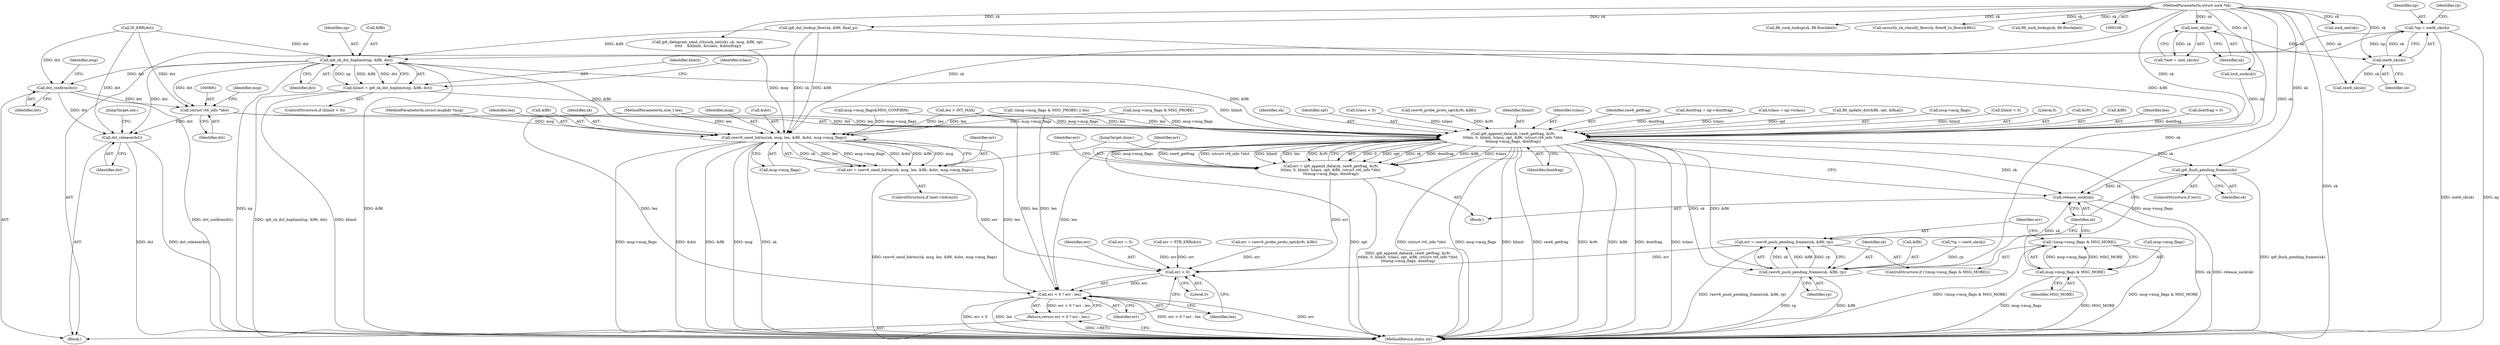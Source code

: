 digraph "0_linux_45f6fad84cc305103b28d73482b344d7f5b76f39_13@pointer" {
"1000121" [label="(Call,*np = inet6_sk(sk))"];
"1000123" [label="(Call,inet6_sk(sk))"];
"1000118" [label="(Call,inet_sk(sk))"];
"1000107" [label="(MethodParameterIn,struct sock *sk)"];
"1000614" [label="(Call,ip6_sk_dst_hoplimit(np, &fl6, dst))"];
"1000612" [label="(Call,hlimit = ip6_sk_dst_hoplimit(np, &fl6, dst))"];
"1000668" [label="(Call,ip6_append_data(sk, raw6_getfrag, &rfv,\n\t\t\tlen, 0, hlimit, tclass, opt, &fl6, (struct rt6_info *)dst,\n\t\t\tmsg->msg_flags, dontfrag))"];
"1000666" [label="(Call,err = ip6_append_data(sk, raw6_getfrag, &rfv,\n\t\t\tlen, 0, hlimit, tclass, opt, &fl6, (struct rt6_info *)dst,\n\t\t\tmsg->msg_flags, dontfrag))"];
"1000716" [label="(Call,err < 0)"];
"1000715" [label="(Call,err < 0 ? err : len)"];
"1000714" [label="(Return,return err < 0 ? err : len;)"];
"1000689" [label="(Call,ip6_flush_pending_frames(sk))"];
"1000706" [label="(Call,release_sock(sk))"];
"1000694" [label="(Call,msg->msg_flags & MSG_MORE)"];
"1000693" [label="(Call,!(msg->msg_flags & MSG_MORE))"];
"1000701" [label="(Call,rawv6_push_pending_frames(sk, &fl6, rp))"];
"1000699" [label="(Call,err = rawv6_push_pending_frames(sk, &fl6, rp))"];
"1000651" [label="(Call,rawv6_send_hdrinc(sk, msg, len, &fl6, &dst, msg->msg_flags))"];
"1000649" [label="(Call,err = rawv6_send_hdrinc(sk, msg, len, &fl6, &dst, msg->msg_flags))"];
"1000680" [label="(Call,(struct rt6_info *)dst)"];
"1000709" [label="(Call,dst_release(dst))"];
"1000722" [label="(Call,dst_confirm(dst))"];
"1000123" [label="(Call,inet6_sk(sk))"];
"1000615" [label="(Identifier,np)"];
"1000694" [label="(Call,msg->msg_flags & MSG_MORE)"];
"1000168" [label="(Call,len > INT_MAX)"];
"1000689" [label="(Call,ip6_flush_pending_frames(sk))"];
"1000692" [label="(ControlStructure,if (!(msg->msg_flags & MSG_MORE)))"];
"1000717" [label="(Identifier,err)"];
"1000653" [label="(Identifier,msg)"];
"1000716" [label="(Call,err < 0)"];
"1000669" [label="(Identifier,sk)"];
"1000667" [label="(Identifier,err)"];
"1000682" [label="(Identifier,dst)"];
"1000677" [label="(Identifier,opt)"];
"1000594" [label="(Call,ip6_dst_lookup_flow(sk, &fl6, final_p))"];
"1000110" [label="(Block,)"];
"1000666" [label="(Call,err = ip6_append_data(sk, raw6_getfrag, &rfv,\n\t\t\tlen, 0, hlimit, tclass, opt, &fl6, (struct rt6_info *)dst,\n\t\t\tmsg->msg_flags, dontfrag))"];
"1000620" [label="(Call,tclass < 0)"];
"1000668" [label="(Call,ip6_append_data(sk, raw6_getfrag, &rfv,\n\t\t\tlen, 0, hlimit, tclass, opt, &fl6, (struct rt6_info *)dst,\n\t\t\tmsg->msg_flags, dontfrag))"];
"1000703" [label="(Call,&fl6)"];
"1000491" [label="(Call,rawv6_probe_proto_opt(&rfv, &fl6))"];
"1000657" [label="(Call,&dst)"];
"1000675" [label="(Identifier,hlimit)"];
"1000710" [label="(Identifier,dst)"];
"1000621" [label="(Identifier,tclass)"];
"1000725" [label="(Call,!(msg->msg_flags & MSG_PROBE) || len)"];
"1000676" [label="(Identifier,tclass)"];
"1000393" [label="(Call,ip6_datagram_send_ctl(sock_net(sk), sk, msg, &fl6, opt,\n\t\t\t\t\t    &hlimit, &tclass, &dontfrag))"];
"1000670" [label="(Identifier,raw6_getfrag)"];
"1000711" [label="(JumpTarget,out:)"];
"1000686" [label="(Identifier,dontfrag)"];
"1000651" [label="(Call,rawv6_send_hdrinc(sk, msg, len, &fl6, &dst, msg->msg_flags))"];
"1000649" [label="(Call,err = rawv6_send_hdrinc(sk, msg, len, &fl6, &dst, msg->msg_flags))"];
"1000706" [label="(Call,release_sock(sk))"];
"1000632" [label="(Call,dontfrag = np->dontfrag)"];
"1000128" [label="(Call,raw6_sk(sk))"];
"1000126" [label="(Call,*rp = raw6_sk(sk))"];
"1000708" [label="(JumpTarget,done:)"];
"1000714" [label="(Return,return err < 0 ? err : len;)"];
"1000645" [label="(ControlStructure,if (inet->hdrincl))"];
"1000394" [label="(Call,sock_net(sk))"];
"1000623" [label="(Call,tclass = np->tclass)"];
"1000613" [label="(Identifier,hlimit)"];
"1000119" [label="(Identifier,sk)"];
"1000107" [label="(MethodParameterIn,struct sock *sk)"];
"1000108" [label="(MethodParameterIn,struct msghdr *msg)"];
"1000541" [label="(Call,fl6_update_dst(&fl6, opt, &final))"];
"1000664" [label="(Call,lock_sock(sk))"];
"1000612" [label="(Call,hlimit = ip6_sk_dst_hoplimit(np, &fl6, dst))"];
"1000600" [label="(Call,IS_ERR(dst))"];
"1000723" [label="(Identifier,dst)"];
"1000707" [label="(Identifier,sk)"];
"1000652" [label="(Identifier,sk)"];
"1000720" [label="(Identifier,len)"];
"1000118" [label="(Call,inet_sk(sk))"];
"1000722" [label="(Call,dst_confirm(dst))"];
"1000700" [label="(Identifier,err)"];
"1000702" [label="(Identifier,sk)"];
"1000614" [label="(Call,ip6_sk_dst_hoplimit(np, &fl6, dst))"];
"1000680" [label="(Call,(struct rt6_info *)dst)"];
"1000683" [label="(Call,msg->msg_flags)"];
"1000698" [label="(Identifier,MSG_MORE)"];
"1000609" [label="(Call,hlimit < 0)"];
"1000659" [label="(Call,msg->msg_flags)"];
"1000618" [label="(Identifier,dst)"];
"1000674" [label="(Literal,0)"];
"1000719" [label="(Identifier,err)"];
"1000734" [label="(Call,err = 0)"];
"1000109" [label="(MethodParameterIn,size_t len)"];
"1000727" [label="(Call,msg->msg_flags & MSG_PROBE)"];
"1000122" [label="(Identifier,np)"];
"1000654" [label="(Identifier,len)"];
"1000671" [label="(Call,&rfv)"];
"1000705" [label="(Identifier,rp)"];
"1000738" [label="(MethodReturn,static int)"];
"1000650" [label="(Identifier,err)"];
"1000603" [label="(Call,err = PTR_ERR(dst))"];
"1000695" [label="(Call,msg->msg_flags)"];
"1000688" [label="(Identifier,err)"];
"1000655" [label="(Call,&fl6)"];
"1000116" [label="(Call,*inet = inet_sk(sk))"];
"1000663" [label="(Block,)"];
"1000684" [label="(Identifier,msg)"];
"1000690" [label="(Identifier,sk)"];
"1000718" [label="(Literal,0)"];
"1000678" [label="(Call,&fl6)"];
"1000673" [label="(Identifier,len)"];
"1000608" [label="(ControlStructure,if (hlimit < 0))"];
"1000715" [label="(Call,err < 0 ? err : len)"];
"1000638" [label="(Call,msg->msg_flags&MSG_CONFIRM)"];
"1000121" [label="(Call,*np = inet6_sk(sk))"];
"1000127" [label="(Identifier,rp)"];
"1000279" [label="(Call,fl6_sock_lookup(sk, fl6.flowlabel))"];
"1000616" [label="(Call,&fl6)"];
"1000578" [label="(Call,security_sk_classify_flow(sk, flowi6_to_flowi(&fl6)))"];
"1000729" [label="(Identifier,msg)"];
"1000701" [label="(Call,rawv6_push_pending_frames(sk, &fl6, rp))"];
"1000428" [label="(Call,fl6_sock_lookup(sk, fl6.flowlabel))"];
"1000709" [label="(Call,dst_release(dst))"];
"1000687" [label="(ControlStructure,if (err))"];
"1000693" [label="(Call,!(msg->msg_flags & MSG_MORE))"];
"1000699" [label="(Call,err = rawv6_push_pending_frames(sk, &fl6, rp))"];
"1000489" [label="(Call,err = rawv6_probe_proto_opt(&rfv, &fl6))"];
"1000629" [label="(Call,dontfrag < 0)"];
"1000124" [label="(Identifier,sk)"];
"1000121" -> "1000110"  [label="AST: "];
"1000121" -> "1000123"  [label="CFG: "];
"1000122" -> "1000121"  [label="AST: "];
"1000123" -> "1000121"  [label="AST: "];
"1000127" -> "1000121"  [label="CFG: "];
"1000121" -> "1000738"  [label="DDG: inet6_sk(sk)"];
"1000121" -> "1000738"  [label="DDG: np"];
"1000123" -> "1000121"  [label="DDG: sk"];
"1000121" -> "1000614"  [label="DDG: np"];
"1000123" -> "1000124"  [label="CFG: "];
"1000124" -> "1000123"  [label="AST: "];
"1000118" -> "1000123"  [label="DDG: sk"];
"1000107" -> "1000123"  [label="DDG: sk"];
"1000123" -> "1000128"  [label="DDG: sk"];
"1000118" -> "1000116"  [label="AST: "];
"1000118" -> "1000119"  [label="CFG: "];
"1000119" -> "1000118"  [label="AST: "];
"1000116" -> "1000118"  [label="CFG: "];
"1000118" -> "1000116"  [label="DDG: sk"];
"1000107" -> "1000118"  [label="DDG: sk"];
"1000107" -> "1000106"  [label="AST: "];
"1000107" -> "1000738"  [label="DDG: sk"];
"1000107" -> "1000128"  [label="DDG: sk"];
"1000107" -> "1000279"  [label="DDG: sk"];
"1000107" -> "1000394"  [label="DDG: sk"];
"1000107" -> "1000393"  [label="DDG: sk"];
"1000107" -> "1000428"  [label="DDG: sk"];
"1000107" -> "1000578"  [label="DDG: sk"];
"1000107" -> "1000594"  [label="DDG: sk"];
"1000107" -> "1000651"  [label="DDG: sk"];
"1000107" -> "1000664"  [label="DDG: sk"];
"1000107" -> "1000668"  [label="DDG: sk"];
"1000107" -> "1000689"  [label="DDG: sk"];
"1000107" -> "1000701"  [label="DDG: sk"];
"1000107" -> "1000706"  [label="DDG: sk"];
"1000614" -> "1000612"  [label="AST: "];
"1000614" -> "1000618"  [label="CFG: "];
"1000615" -> "1000614"  [label="AST: "];
"1000616" -> "1000614"  [label="AST: "];
"1000618" -> "1000614"  [label="AST: "];
"1000612" -> "1000614"  [label="CFG: "];
"1000614" -> "1000738"  [label="DDG: &fl6"];
"1000614" -> "1000738"  [label="DDG: np"];
"1000614" -> "1000612"  [label="DDG: np"];
"1000614" -> "1000612"  [label="DDG: &fl6"];
"1000614" -> "1000612"  [label="DDG: dst"];
"1000594" -> "1000614"  [label="DDG: &fl6"];
"1000600" -> "1000614"  [label="DDG: dst"];
"1000614" -> "1000651"  [label="DDG: &fl6"];
"1000614" -> "1000668"  [label="DDG: &fl6"];
"1000614" -> "1000680"  [label="DDG: dst"];
"1000614" -> "1000709"  [label="DDG: dst"];
"1000614" -> "1000722"  [label="DDG: dst"];
"1000612" -> "1000608"  [label="AST: "];
"1000613" -> "1000612"  [label="AST: "];
"1000621" -> "1000612"  [label="CFG: "];
"1000612" -> "1000738"  [label="DDG: ip6_sk_dst_hoplimit(np, &fl6, dst)"];
"1000612" -> "1000738"  [label="DDG: hlimit"];
"1000612" -> "1000668"  [label="DDG: hlimit"];
"1000668" -> "1000666"  [label="AST: "];
"1000668" -> "1000686"  [label="CFG: "];
"1000669" -> "1000668"  [label="AST: "];
"1000670" -> "1000668"  [label="AST: "];
"1000671" -> "1000668"  [label="AST: "];
"1000673" -> "1000668"  [label="AST: "];
"1000674" -> "1000668"  [label="AST: "];
"1000675" -> "1000668"  [label="AST: "];
"1000676" -> "1000668"  [label="AST: "];
"1000677" -> "1000668"  [label="AST: "];
"1000678" -> "1000668"  [label="AST: "];
"1000680" -> "1000668"  [label="AST: "];
"1000683" -> "1000668"  [label="AST: "];
"1000686" -> "1000668"  [label="AST: "];
"1000666" -> "1000668"  [label="CFG: "];
"1000668" -> "1000738"  [label="DDG: &fl6"];
"1000668" -> "1000738"  [label="DDG: tclass"];
"1000668" -> "1000738"  [label="DDG: opt"];
"1000668" -> "1000738"  [label="DDG: (struct rt6_info *)dst"];
"1000668" -> "1000738"  [label="DDG: msg->msg_flags"];
"1000668" -> "1000738"  [label="DDG: hlimit"];
"1000668" -> "1000738"  [label="DDG: raw6_getfrag"];
"1000668" -> "1000738"  [label="DDG: &rfv"];
"1000668" -> "1000738"  [label="DDG: dontfrag"];
"1000668" -> "1000666"  [label="DDG: 0"];
"1000668" -> "1000666"  [label="DDG: opt"];
"1000668" -> "1000666"  [label="DDG: sk"];
"1000668" -> "1000666"  [label="DDG: dontfrag"];
"1000668" -> "1000666"  [label="DDG: &fl6"];
"1000668" -> "1000666"  [label="DDG: tclass"];
"1000668" -> "1000666"  [label="DDG: msg->msg_flags"];
"1000668" -> "1000666"  [label="DDG: raw6_getfrag"];
"1000668" -> "1000666"  [label="DDG: (struct rt6_info *)dst"];
"1000668" -> "1000666"  [label="DDG: hlimit"];
"1000668" -> "1000666"  [label="DDG: len"];
"1000668" -> "1000666"  [label="DDG: &rfv"];
"1000664" -> "1000668"  [label="DDG: sk"];
"1000491" -> "1000668"  [label="DDG: &rfv"];
"1000168" -> "1000668"  [label="DDG: len"];
"1000725" -> "1000668"  [label="DDG: len"];
"1000109" -> "1000668"  [label="DDG: len"];
"1000609" -> "1000668"  [label="DDG: hlimit"];
"1000620" -> "1000668"  [label="DDG: tclass"];
"1000623" -> "1000668"  [label="DDG: tclass"];
"1000541" -> "1000668"  [label="DDG: opt"];
"1000594" -> "1000668"  [label="DDG: &fl6"];
"1000680" -> "1000668"  [label="DDG: dst"];
"1000638" -> "1000668"  [label="DDG: msg->msg_flags"];
"1000727" -> "1000668"  [label="DDG: msg->msg_flags"];
"1000629" -> "1000668"  [label="DDG: dontfrag"];
"1000632" -> "1000668"  [label="DDG: dontfrag"];
"1000668" -> "1000689"  [label="DDG: sk"];
"1000668" -> "1000694"  [label="DDG: msg->msg_flags"];
"1000668" -> "1000701"  [label="DDG: sk"];
"1000668" -> "1000701"  [label="DDG: &fl6"];
"1000668" -> "1000706"  [label="DDG: sk"];
"1000668" -> "1000715"  [label="DDG: len"];
"1000666" -> "1000663"  [label="AST: "];
"1000667" -> "1000666"  [label="AST: "];
"1000688" -> "1000666"  [label="CFG: "];
"1000666" -> "1000738"  [label="DDG: ip6_append_data(sk, raw6_getfrag, &rfv,\n\t\t\tlen, 0, hlimit, tclass, opt, &fl6, (struct rt6_info *)dst,\n\t\t\tmsg->msg_flags, dontfrag)"];
"1000666" -> "1000716"  [label="DDG: err"];
"1000716" -> "1000715"  [label="AST: "];
"1000716" -> "1000718"  [label="CFG: "];
"1000717" -> "1000716"  [label="AST: "];
"1000718" -> "1000716"  [label="AST: "];
"1000719" -> "1000716"  [label="CFG: "];
"1000720" -> "1000716"  [label="CFG: "];
"1000716" -> "1000715"  [label="DDG: err"];
"1000734" -> "1000716"  [label="DDG: err"];
"1000603" -> "1000716"  [label="DDG: err"];
"1000489" -> "1000716"  [label="DDG: err"];
"1000699" -> "1000716"  [label="DDG: err"];
"1000649" -> "1000716"  [label="DDG: err"];
"1000715" -> "1000714"  [label="AST: "];
"1000715" -> "1000719"  [label="CFG: "];
"1000715" -> "1000720"  [label="CFG: "];
"1000719" -> "1000715"  [label="AST: "];
"1000720" -> "1000715"  [label="AST: "];
"1000714" -> "1000715"  [label="CFG: "];
"1000715" -> "1000738"  [label="DDG: err < 0"];
"1000715" -> "1000738"  [label="DDG: err < 0 ? err : len"];
"1000715" -> "1000738"  [label="DDG: len"];
"1000715" -> "1000738"  [label="DDG: err"];
"1000715" -> "1000714"  [label="DDG: err < 0 ? err : len"];
"1000168" -> "1000715"  [label="DDG: len"];
"1000651" -> "1000715"  [label="DDG: len"];
"1000725" -> "1000715"  [label="DDG: len"];
"1000109" -> "1000715"  [label="DDG: len"];
"1000714" -> "1000110"  [label="AST: "];
"1000738" -> "1000714"  [label="CFG: "];
"1000714" -> "1000738"  [label="DDG: <RET>"];
"1000689" -> "1000687"  [label="AST: "];
"1000689" -> "1000690"  [label="CFG: "];
"1000690" -> "1000689"  [label="AST: "];
"1000707" -> "1000689"  [label="CFG: "];
"1000689" -> "1000738"  [label="DDG: ip6_flush_pending_frames(sk)"];
"1000689" -> "1000706"  [label="DDG: sk"];
"1000706" -> "1000663"  [label="AST: "];
"1000706" -> "1000707"  [label="CFG: "];
"1000707" -> "1000706"  [label="AST: "];
"1000708" -> "1000706"  [label="CFG: "];
"1000706" -> "1000738"  [label="DDG: release_sock(sk)"];
"1000706" -> "1000738"  [label="DDG: sk"];
"1000701" -> "1000706"  [label="DDG: sk"];
"1000694" -> "1000693"  [label="AST: "];
"1000694" -> "1000698"  [label="CFG: "];
"1000695" -> "1000694"  [label="AST: "];
"1000698" -> "1000694"  [label="AST: "];
"1000693" -> "1000694"  [label="CFG: "];
"1000694" -> "1000738"  [label="DDG: msg->msg_flags"];
"1000694" -> "1000738"  [label="DDG: MSG_MORE"];
"1000694" -> "1000693"  [label="DDG: msg->msg_flags"];
"1000694" -> "1000693"  [label="DDG: MSG_MORE"];
"1000693" -> "1000692"  [label="AST: "];
"1000700" -> "1000693"  [label="CFG: "];
"1000707" -> "1000693"  [label="CFG: "];
"1000693" -> "1000738"  [label="DDG: !(msg->msg_flags & MSG_MORE)"];
"1000693" -> "1000738"  [label="DDG: msg->msg_flags & MSG_MORE"];
"1000701" -> "1000699"  [label="AST: "];
"1000701" -> "1000705"  [label="CFG: "];
"1000702" -> "1000701"  [label="AST: "];
"1000703" -> "1000701"  [label="AST: "];
"1000705" -> "1000701"  [label="AST: "];
"1000699" -> "1000701"  [label="CFG: "];
"1000701" -> "1000738"  [label="DDG: rp"];
"1000701" -> "1000738"  [label="DDG: &fl6"];
"1000701" -> "1000699"  [label="DDG: sk"];
"1000701" -> "1000699"  [label="DDG: &fl6"];
"1000701" -> "1000699"  [label="DDG: rp"];
"1000126" -> "1000701"  [label="DDG: rp"];
"1000699" -> "1000692"  [label="AST: "];
"1000700" -> "1000699"  [label="AST: "];
"1000707" -> "1000699"  [label="CFG: "];
"1000699" -> "1000738"  [label="DDG: rawv6_push_pending_frames(sk, &fl6, rp)"];
"1000651" -> "1000649"  [label="AST: "];
"1000651" -> "1000659"  [label="CFG: "];
"1000652" -> "1000651"  [label="AST: "];
"1000653" -> "1000651"  [label="AST: "];
"1000654" -> "1000651"  [label="AST: "];
"1000655" -> "1000651"  [label="AST: "];
"1000657" -> "1000651"  [label="AST: "];
"1000659" -> "1000651"  [label="AST: "];
"1000649" -> "1000651"  [label="CFG: "];
"1000651" -> "1000738"  [label="DDG: &fl6"];
"1000651" -> "1000738"  [label="DDG: sk"];
"1000651" -> "1000738"  [label="DDG: msg"];
"1000651" -> "1000738"  [label="DDG: msg->msg_flags"];
"1000651" -> "1000738"  [label="DDG: &dst"];
"1000651" -> "1000649"  [label="DDG: sk"];
"1000651" -> "1000649"  [label="DDG: len"];
"1000651" -> "1000649"  [label="DDG: msg->msg_flags"];
"1000651" -> "1000649"  [label="DDG: &dst"];
"1000651" -> "1000649"  [label="DDG: &fl6"];
"1000651" -> "1000649"  [label="DDG: msg"];
"1000594" -> "1000651"  [label="DDG: sk"];
"1000594" -> "1000651"  [label="DDG: &fl6"];
"1000108" -> "1000651"  [label="DDG: msg"];
"1000393" -> "1000651"  [label="DDG: msg"];
"1000168" -> "1000651"  [label="DDG: len"];
"1000725" -> "1000651"  [label="DDG: len"];
"1000109" -> "1000651"  [label="DDG: len"];
"1000638" -> "1000651"  [label="DDG: msg->msg_flags"];
"1000727" -> "1000651"  [label="DDG: msg->msg_flags"];
"1000649" -> "1000645"  [label="AST: "];
"1000650" -> "1000649"  [label="AST: "];
"1000708" -> "1000649"  [label="CFG: "];
"1000649" -> "1000738"  [label="DDG: rawv6_send_hdrinc(sk, msg, len, &fl6, &dst, msg->msg_flags)"];
"1000680" -> "1000682"  [label="CFG: "];
"1000681" -> "1000680"  [label="AST: "];
"1000682" -> "1000680"  [label="AST: "];
"1000684" -> "1000680"  [label="CFG: "];
"1000722" -> "1000680"  [label="DDG: dst"];
"1000600" -> "1000680"  [label="DDG: dst"];
"1000680" -> "1000709"  [label="DDG: dst"];
"1000709" -> "1000110"  [label="AST: "];
"1000709" -> "1000710"  [label="CFG: "];
"1000710" -> "1000709"  [label="AST: "];
"1000711" -> "1000709"  [label="CFG: "];
"1000709" -> "1000738"  [label="DDG: dst_release(dst)"];
"1000709" -> "1000738"  [label="DDG: dst"];
"1000722" -> "1000709"  [label="DDG: dst"];
"1000600" -> "1000709"  [label="DDG: dst"];
"1000722" -> "1000110"  [label="AST: "];
"1000722" -> "1000723"  [label="CFG: "];
"1000723" -> "1000722"  [label="AST: "];
"1000729" -> "1000722"  [label="CFG: "];
"1000722" -> "1000738"  [label="DDG: dst_confirm(dst)"];
"1000600" -> "1000722"  [label="DDG: dst"];
}
